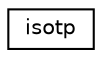 digraph "Graphical Class Hierarchy"
{
 // LATEX_PDF_SIZE
  edge [fontname="Helvetica",fontsize="10",labelfontname="Helvetica",labelfontsize="10"];
  node [fontname="Helvetica",fontsize="10",shape=record];
  rankdir="LR";
  Node0 [label="isotp",height=0.2,width=0.4,color="black", fillcolor="white", style="filled",URL="$structisotp.html",tooltip="The isotp struct."];
}
